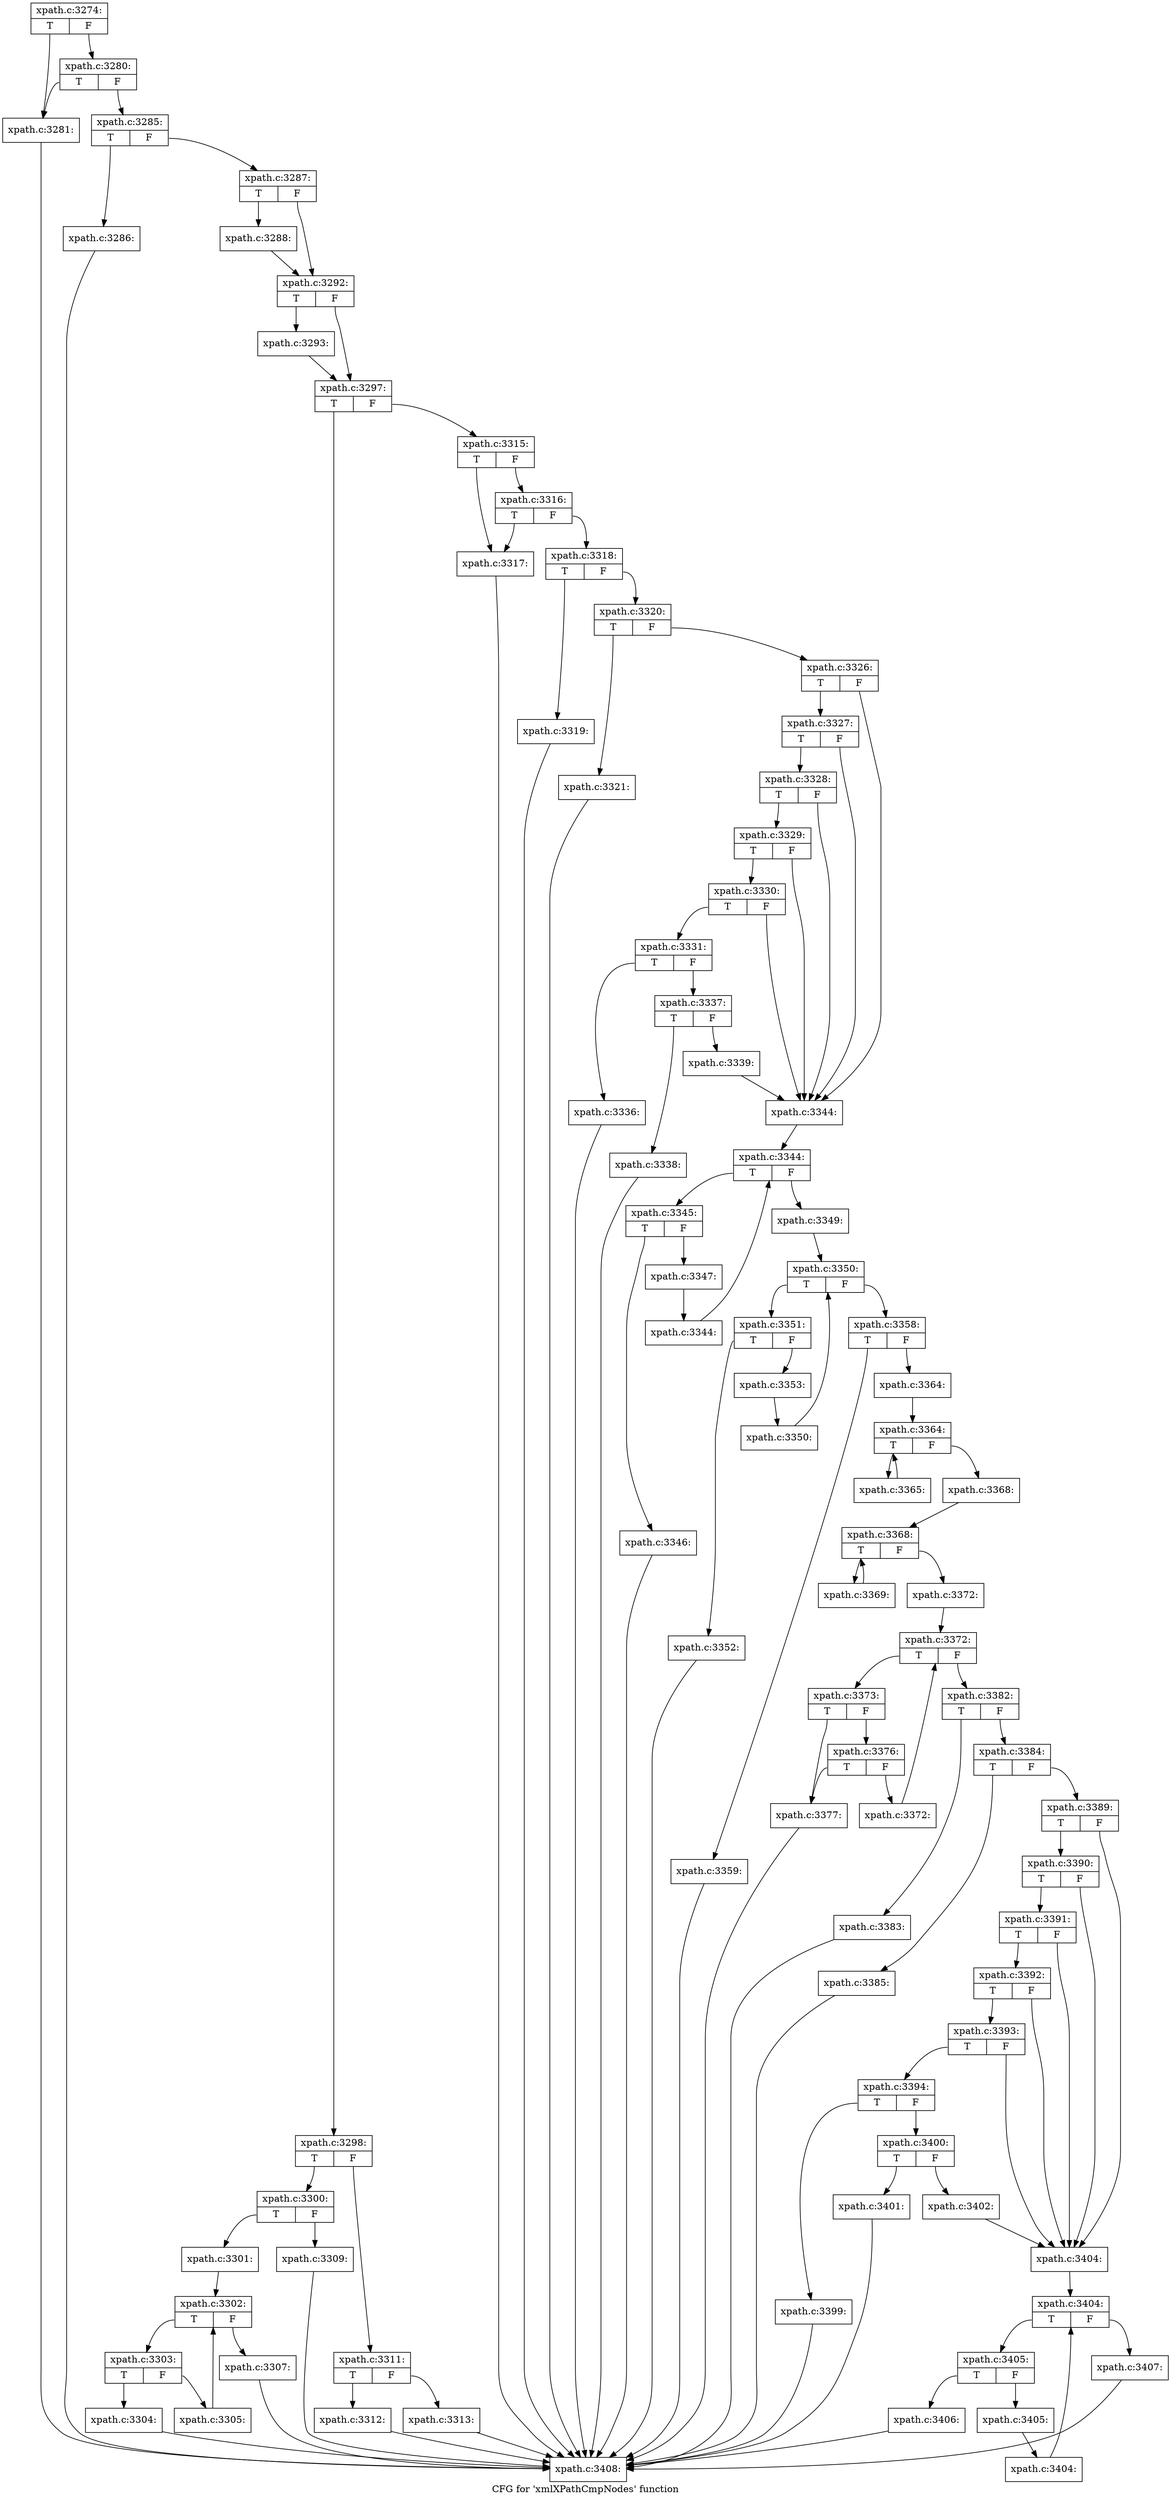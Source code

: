 digraph "CFG for 'xmlXPathCmpNodes' function" {
	label="CFG for 'xmlXPathCmpNodes' function";

	Node0x4712cd0 [shape=record,label="{xpath.c:3274:|{<s0>T|<s1>F}}"];
	Node0x4712cd0:s0 -> Node0x478ecb0;
	Node0x4712cd0:s1 -> Node0x478ed50;
	Node0x478ed50 [shape=record,label="{xpath.c:3280:|{<s0>T|<s1>F}}"];
	Node0x478ed50:s0 -> Node0x478ecb0;
	Node0x478ed50:s1 -> Node0x478ed00;
	Node0x478ecb0 [shape=record,label="{xpath.c:3281:}"];
	Node0x478ecb0 -> Node0x478ce80;
	Node0x478ed00 [shape=record,label="{xpath.c:3285:|{<s0>T|<s1>F}}"];
	Node0x478ed00:s0 -> Node0x478f4b0;
	Node0x478ed00:s1 -> Node0x478f500;
	Node0x478f4b0 [shape=record,label="{xpath.c:3286:}"];
	Node0x478f4b0 -> Node0x478ce80;
	Node0x478f500 [shape=record,label="{xpath.c:3287:|{<s0>T|<s1>F}}"];
	Node0x478f500:s0 -> Node0x478f9f0;
	Node0x478f500:s1 -> Node0x478fa40;
	Node0x478f9f0 [shape=record,label="{xpath.c:3288:}"];
	Node0x478f9f0 -> Node0x478fa40;
	Node0x478fa40 [shape=record,label="{xpath.c:3292:|{<s0>T|<s1>F}}"];
	Node0x478fa40:s0 -> Node0x47904e0;
	Node0x478fa40:s1 -> Node0x4790530;
	Node0x47904e0 [shape=record,label="{xpath.c:3293:}"];
	Node0x47904e0 -> Node0x4790530;
	Node0x4790530 [shape=record,label="{xpath.c:3297:|{<s0>T|<s1>F}}"];
	Node0x4790530:s0 -> Node0x4790fd0;
	Node0x4790530:s1 -> Node0x4791020;
	Node0x4790fd0 [shape=record,label="{xpath.c:3298:|{<s0>T|<s1>F}}"];
	Node0x4790fd0:s0 -> Node0x4791440;
	Node0x4790fd0:s1 -> Node0x4791490;
	Node0x4791440 [shape=record,label="{xpath.c:3300:|{<s0>T|<s1>F}}"];
	Node0x4791440:s0 -> Node0x4791850;
	Node0x4791440:s1 -> Node0x47918a0;
	Node0x4791850 [shape=record,label="{xpath.c:3301:}"];
	Node0x4791850 -> Node0x4791dd0;
	Node0x4791dd0 [shape=record,label="{xpath.c:3302:|{<s0>T|<s1>F}}"];
	Node0x4791dd0:s0 -> Node0x47921c0;
	Node0x4791dd0:s1 -> Node0x4791ff0;
	Node0x47921c0 [shape=record,label="{xpath.c:3303:|{<s0>T|<s1>F}}"];
	Node0x47921c0:s0 -> Node0x4792380;
	Node0x47921c0:s1 -> Node0x47923d0;
	Node0x4792380 [shape=record,label="{xpath.c:3304:}"];
	Node0x4792380 -> Node0x478ce80;
	Node0x47923d0 [shape=record,label="{xpath.c:3305:}"];
	Node0x47923d0 -> Node0x4791dd0;
	Node0x4791ff0 [shape=record,label="{xpath.c:3307:}"];
	Node0x4791ff0 -> Node0x478ce80;
	Node0x47918a0 [shape=record,label="{xpath.c:3309:}"];
	Node0x47918a0 -> Node0x478ce80;
	Node0x4791490 [shape=record,label="{xpath.c:3311:|{<s0>T|<s1>F}}"];
	Node0x4791490:s0 -> Node0x4792f40;
	Node0x4791490:s1 -> Node0x4792f90;
	Node0x4792f40 [shape=record,label="{xpath.c:3312:}"];
	Node0x4792f40 -> Node0x478ce80;
	Node0x4792f90 [shape=record,label="{xpath.c:3313:}"];
	Node0x4792f90 -> Node0x478ce80;
	Node0x4791020 [shape=record,label="{xpath.c:3315:|{<s0>T|<s1>F}}"];
	Node0x4791020:s0 -> Node0x4793650;
	Node0x4791020:s1 -> Node0x47936f0;
	Node0x47936f0 [shape=record,label="{xpath.c:3316:|{<s0>T|<s1>F}}"];
	Node0x47936f0:s0 -> Node0x4793650;
	Node0x47936f0:s1 -> Node0x47936a0;
	Node0x4793650 [shape=record,label="{xpath.c:3317:}"];
	Node0x4793650 -> Node0x478ce80;
	Node0x47936a0 [shape=record,label="{xpath.c:3318:|{<s0>T|<s1>F}}"];
	Node0x47936a0:s0 -> Node0x47946a0;
	Node0x47936a0:s1 -> Node0x47946f0;
	Node0x47946a0 [shape=record,label="{xpath.c:3319:}"];
	Node0x47946a0 -> Node0x478ce80;
	Node0x47946f0 [shape=record,label="{xpath.c:3320:|{<s0>T|<s1>F}}"];
	Node0x47946f0:s0 -> Node0x4794d10;
	Node0x47946f0:s1 -> Node0x4794d60;
	Node0x4794d10 [shape=record,label="{xpath.c:3321:}"];
	Node0x4794d10 -> Node0x478ce80;
	Node0x4794d60 [shape=record,label="{xpath.c:3326:|{<s0>T|<s1>F}}"];
	Node0x4794d60:s0 -> Node0x47955d0;
	Node0x4794d60:s1 -> Node0x4795400;
	Node0x47955d0 [shape=record,label="{xpath.c:3327:|{<s0>T|<s1>F}}"];
	Node0x47955d0:s0 -> Node0x4795550;
	Node0x47955d0:s1 -> Node0x4795400;
	Node0x4795550 [shape=record,label="{xpath.c:3328:|{<s0>T|<s1>F}}"];
	Node0x4795550:s0 -> Node0x47954d0;
	Node0x4795550:s1 -> Node0x4795400;
	Node0x47954d0 [shape=record,label="{xpath.c:3329:|{<s0>T|<s1>F}}"];
	Node0x47954d0:s0 -> Node0x4795450;
	Node0x47954d0:s1 -> Node0x4795400;
	Node0x4795450 [shape=record,label="{xpath.c:3330:|{<s0>T|<s1>F}}"];
	Node0x4795450:s0 -> Node0x47953b0;
	Node0x4795450:s1 -> Node0x4795400;
	Node0x47953b0 [shape=record,label="{xpath.c:3331:|{<s0>T|<s1>F}}"];
	Node0x47953b0:s0 -> Node0x4797790;
	Node0x47953b0:s1 -> Node0x47977e0;
	Node0x4797790 [shape=record,label="{xpath.c:3336:}"];
	Node0x4797790 -> Node0x478ce80;
	Node0x47977e0 [shape=record,label="{xpath.c:3337:|{<s0>T|<s1>F}}"];
	Node0x47977e0:s0 -> Node0x4797cd0;
	Node0x47977e0:s1 -> Node0x4797d20;
	Node0x4797cd0 [shape=record,label="{xpath.c:3338:}"];
	Node0x4797cd0 -> Node0x478ce80;
	Node0x4797d20 [shape=record,label="{xpath.c:3339:}"];
	Node0x4797d20 -> Node0x4795400;
	Node0x4795400 [shape=record,label="{xpath.c:3344:}"];
	Node0x4795400 -> Node0x4706930;
	Node0x4706930 [shape=record,label="{xpath.c:3344:|{<s0>T|<s1>F}}"];
	Node0x4706930:s0 -> Node0x4706c10;
	Node0x4706930:s1 -> Node0x47982f0;
	Node0x4706c10 [shape=record,label="{xpath.c:3345:|{<s0>T|<s1>F}}"];
	Node0x4706c10:s0 -> Node0x4799590;
	Node0x4706c10:s1 -> Node0x47995e0;
	Node0x4799590 [shape=record,label="{xpath.c:3346:}"];
	Node0x4799590 -> Node0x478ce80;
	Node0x47995e0 [shape=record,label="{xpath.c:3347:}"];
	Node0x47995e0 -> Node0x4706b80;
	Node0x4706b80 [shape=record,label="{xpath.c:3344:}"];
	Node0x4706b80 -> Node0x4706930;
	Node0x47982f0 [shape=record,label="{xpath.c:3349:}"];
	Node0x47982f0 -> Node0x479a3e0;
	Node0x479a3e0 [shape=record,label="{xpath.c:3350:|{<s0>T|<s1>F}}"];
	Node0x479a3e0:s0 -> Node0x479a6c0;
	Node0x479a3e0:s1 -> Node0x479a0a0;
	Node0x479a6c0 [shape=record,label="{xpath.c:3351:|{<s0>T|<s1>F}}"];
	Node0x479a6c0:s0 -> Node0x479ab30;
	Node0x479a6c0:s1 -> Node0x479ab80;
	Node0x479ab30 [shape=record,label="{xpath.c:3352:}"];
	Node0x479ab30 -> Node0x478ce80;
	Node0x479ab80 [shape=record,label="{xpath.c:3353:}"];
	Node0x479ab80 -> Node0x479a630;
	Node0x479a630 [shape=record,label="{xpath.c:3350:}"];
	Node0x479a630 -> Node0x479a3e0;
	Node0x479a0a0 [shape=record,label="{xpath.c:3358:|{<s0>T|<s1>F}}"];
	Node0x479a0a0:s0 -> Node0x479b570;
	Node0x479a0a0:s1 -> Node0x479b5c0;
	Node0x479b570 [shape=record,label="{xpath.c:3359:}"];
	Node0x479b570 -> Node0x478ce80;
	Node0x479b5c0 [shape=record,label="{xpath.c:3364:}"];
	Node0x479b5c0 -> Node0x479bb40;
	Node0x479bb40 [shape=record,label="{xpath.c:3364:|{<s0>T|<s1>F}}"];
	Node0x479bb40:s0 -> Node0x479bf60;
	Node0x479bb40:s1 -> Node0x479bd60;
	Node0x479bf60 [shape=record,label="{xpath.c:3365:}"];
	Node0x479bf60 -> Node0x479bb40;
	Node0x479bd60 [shape=record,label="{xpath.c:3368:}"];
	Node0x479bd60 -> Node0x479c4f0;
	Node0x479c4f0 [shape=record,label="{xpath.c:3368:|{<s0>T|<s1>F}}"];
	Node0x479c4f0:s0 -> Node0x479c910;
	Node0x479c4f0:s1 -> Node0x479c710;
	Node0x479c910 [shape=record,label="{xpath.c:3369:}"];
	Node0x479c910 -> Node0x479c4f0;
	Node0x479c710 [shape=record,label="{xpath.c:3372:}"];
	Node0x479c710 -> Node0x479cea0;
	Node0x479cea0 [shape=record,label="{xpath.c:3372:|{<s0>T|<s1>F}}"];
	Node0x479cea0:s0 -> Node0x479d520;
	Node0x479cea0:s1 -> Node0x479d0c0;
	Node0x479d520 [shape=record,label="{xpath.c:3373:|{<s0>T|<s1>F}}"];
	Node0x479d520:s0 -> Node0x479db70;
	Node0x479d520:s1 -> Node0x479dc10;
	Node0x479dc10 [shape=record,label="{xpath.c:3376:|{<s0>T|<s1>F}}"];
	Node0x479dc10:s0 -> Node0x479db70;
	Node0x479dc10:s1 -> Node0x479dbc0;
	Node0x479db70 [shape=record,label="{xpath.c:3377:}"];
	Node0x479db70 -> Node0x478ce80;
	Node0x479dbc0 [shape=record,label="{xpath.c:3372:}"];
	Node0x479dbc0 -> Node0x479cea0;
	Node0x479d0c0 [shape=record,label="{xpath.c:3382:|{<s0>T|<s1>F}}"];
	Node0x479d0c0:s0 -> Node0x479e3c0;
	Node0x479d0c0:s1 -> Node0x479e410;
	Node0x479e3c0 [shape=record,label="{xpath.c:3383:}"];
	Node0x479e3c0 -> Node0x478ce80;
	Node0x479e410 [shape=record,label="{xpath.c:3384:|{<s0>T|<s1>F}}"];
	Node0x479e410:s0 -> Node0x479ea30;
	Node0x479e410:s1 -> Node0x479ea80;
	Node0x479ea30 [shape=record,label="{xpath.c:3385:}"];
	Node0x479ea30 -> Node0x478ce80;
	Node0x479ea80 [shape=record,label="{xpath.c:3389:|{<s0>T|<s1>F}}"];
	Node0x479ea80:s0 -> Node0x479f2f0;
	Node0x479ea80:s1 -> Node0x479f120;
	Node0x479f2f0 [shape=record,label="{xpath.c:3390:|{<s0>T|<s1>F}}"];
	Node0x479f2f0:s0 -> Node0x479f270;
	Node0x479f2f0:s1 -> Node0x479f120;
	Node0x479f270 [shape=record,label="{xpath.c:3391:|{<s0>T|<s1>F}}"];
	Node0x479f270:s0 -> Node0x479f1f0;
	Node0x479f270:s1 -> Node0x479f120;
	Node0x479f1f0 [shape=record,label="{xpath.c:3392:|{<s0>T|<s1>F}}"];
	Node0x479f1f0:s0 -> Node0x479f170;
	Node0x479f1f0:s1 -> Node0x479f120;
	Node0x479f170 [shape=record,label="{xpath.c:3393:|{<s0>T|<s1>F}}"];
	Node0x479f170:s0 -> Node0x479f0d0;
	Node0x479f170:s1 -> Node0x479f120;
	Node0x479f0d0 [shape=record,label="{xpath.c:3394:|{<s0>T|<s1>F}}"];
	Node0x479f0d0:s0 -> Node0x47a14b0;
	Node0x479f0d0:s1 -> Node0x47a1500;
	Node0x47a14b0 [shape=record,label="{xpath.c:3399:}"];
	Node0x47a14b0 -> Node0x478ce80;
	Node0x47a1500 [shape=record,label="{xpath.c:3400:|{<s0>T|<s1>F}}"];
	Node0x47a1500:s0 -> Node0x47a19f0;
	Node0x47a1500:s1 -> Node0x47a1a40;
	Node0x47a19f0 [shape=record,label="{xpath.c:3401:}"];
	Node0x47a19f0 -> Node0x478ce80;
	Node0x47a1a40 [shape=record,label="{xpath.c:3402:}"];
	Node0x47a1a40 -> Node0x479f120;
	Node0x479f120 [shape=record,label="{xpath.c:3404:}"];
	Node0x479f120 -> Node0x47a2340;
	Node0x47a2340 [shape=record,label="{xpath.c:3404:|{<s0>T|<s1>F}}"];
	Node0x47a2340:s0 -> Node0x47a2620;
	Node0x47a2340:s1 -> Node0x47a2010;
	Node0x47a2620 [shape=record,label="{xpath.c:3405:|{<s0>T|<s1>F}}"];
	Node0x47a2620:s0 -> Node0x47a28f0;
	Node0x47a2620:s1 -> Node0x47a2940;
	Node0x47a28f0 [shape=record,label="{xpath.c:3406:}"];
	Node0x47a28f0 -> Node0x478ce80;
	Node0x47a2940 [shape=record,label="{xpath.c:3405:}"];
	Node0x47a2940 -> Node0x47a2590;
	Node0x47a2590 [shape=record,label="{xpath.c:3404:}"];
	Node0x47a2590 -> Node0x47a2340;
	Node0x47a2010 [shape=record,label="{xpath.c:3407:}"];
	Node0x47a2010 -> Node0x478ce80;
	Node0x478ce80 [shape=record,label="{xpath.c:3408:}"];
}

